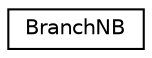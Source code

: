 digraph "Graphical Class Hierarchy"
{
 // LATEX_PDF_SIZE
  edge [fontname="Helvetica",fontsize="10",labelfontname="Helvetica",labelfontsize="10"];
  node [fontname="Helvetica",fontsize="10",shape=record];
  rankdir="LR";
  Node0 [label="BranchNB",height=0.2,width=0.4,color="black", fillcolor="white", style="filled",URL="$struct_branch_n_b.html",tooltip="Box representing a branch in a tree. It has four children. Used in TreeNBStruct which is used in Tree..."];
}
